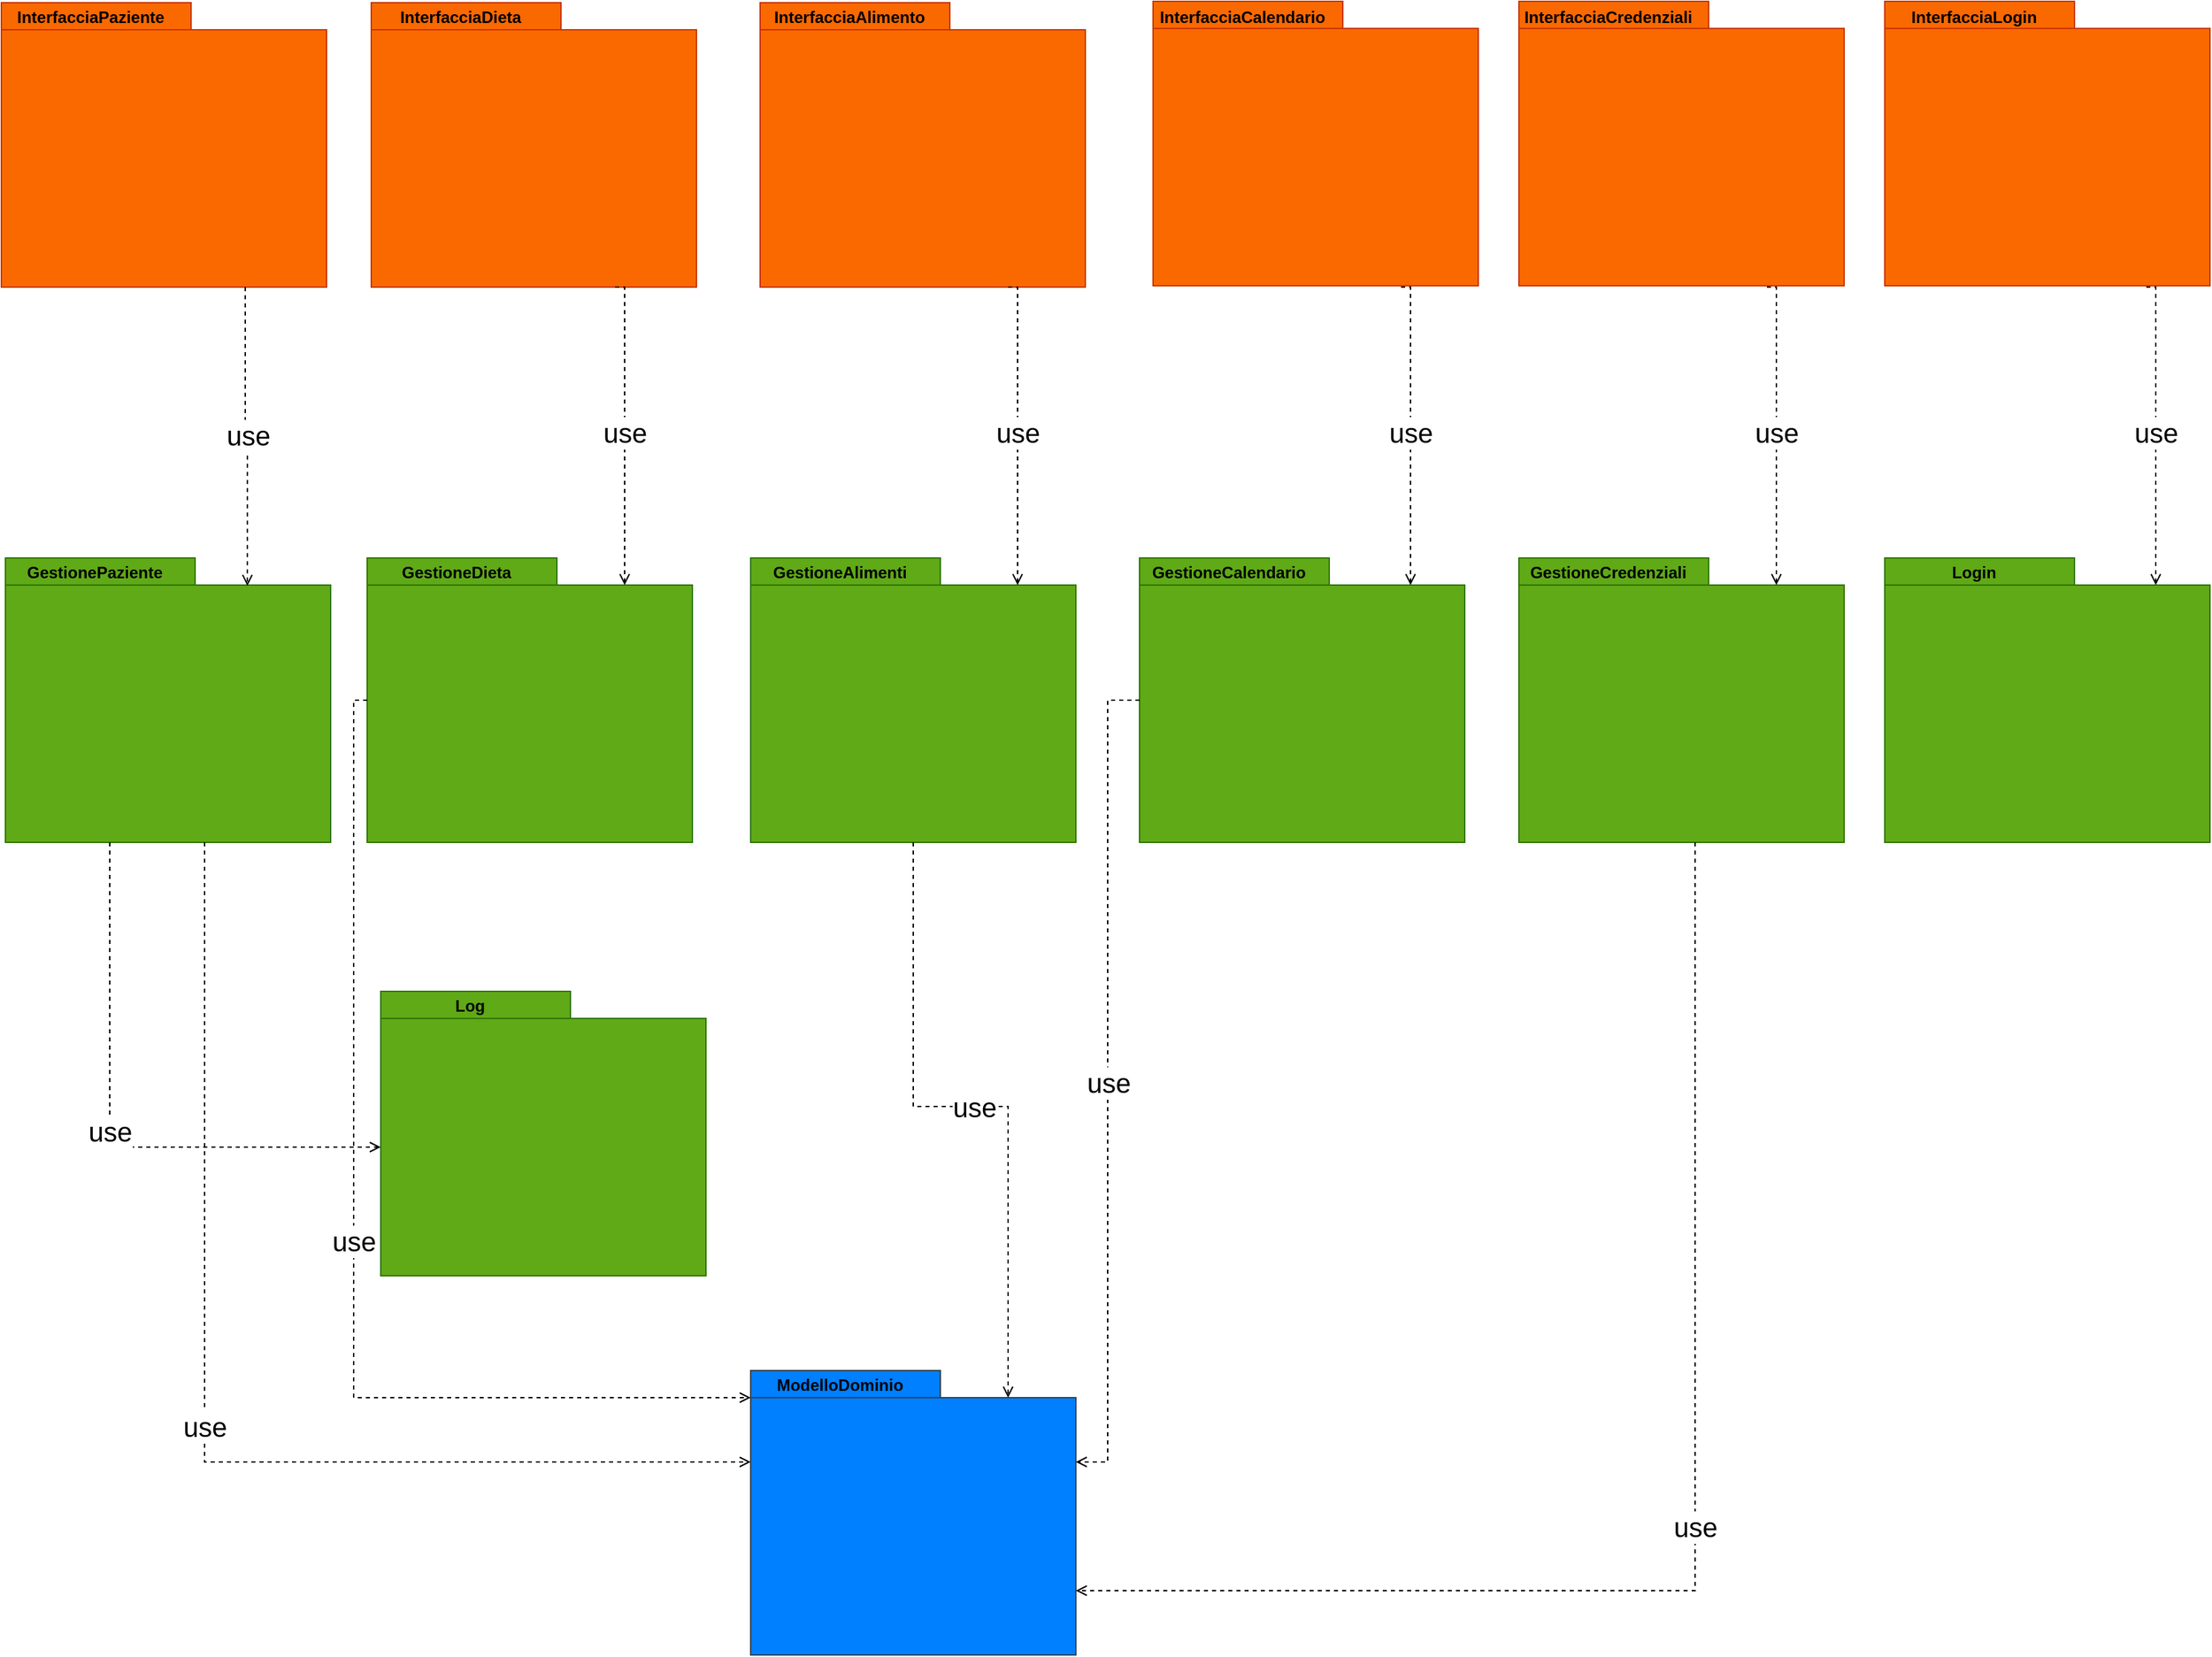 <mxfile version="17.5.0" type="device"><diagram id="gjkyfGi7Id1XutNIbKgD" name="Page-1"><mxGraphModel dx="3772" dy="1608" grid="1" gridSize="10" guides="1" tooltips="1" connect="1" arrows="1" fold="1" page="1" pageScale="1" pageWidth="1169" pageHeight="827" math="0" shadow="0"><root><mxCell id="0"/><mxCell id="1" parent="0"/><mxCell id="QS0BIEM7P7bUYeUl9gzM-3" value="" style="group;" vertex="1" connectable="0" parent="1"><mxGeometry x="623" y="1070" width="240" height="210" as="geometry"/></mxCell><mxCell id="QS0BIEM7P7bUYeUl9gzM-1" value="" style="shape=folder;fontStyle=1;spacingTop=10;tabWidth=140;tabHeight=20;tabPosition=left;html=1;fillColor=#007FFF;strokeColor=#314354;fontColor=#ffffff;" vertex="1" parent="QS0BIEM7P7bUYeUl9gzM-3"><mxGeometry width="240" height="210" as="geometry"/></mxCell><mxCell id="QS0BIEM7P7bUYeUl9gzM-2" value="ModelloDominio" style="text;align=center;fontStyle=1;verticalAlign=middle;spacingLeft=3;spacingRight=3;strokeColor=none;rotatable=0;points=[[0,0.5],[1,0.5]];portConstraint=eastwest;" vertex="1" parent="QS0BIEM7P7bUYeUl9gzM-3"><mxGeometry x="36" width="60" height="20" as="geometry"/></mxCell><mxCell id="QS0BIEM7P7bUYeUl9gzM-4" value="" style="group;" vertex="1" connectable="0" parent="1"><mxGeometry x="70" y="60" width="240" height="210" as="geometry"/></mxCell><mxCell id="QS0BIEM7P7bUYeUl9gzM-5" value="" style="shape=folder;fontStyle=1;spacingTop=10;tabWidth=140;tabHeight=20;tabPosition=left;html=1;fillColor=#fa6800;fontColor=#000000;strokeColor=#C73500;" vertex="1" parent="QS0BIEM7P7bUYeUl9gzM-4"><mxGeometry width="240" height="210" as="geometry"/></mxCell><mxCell id="QS0BIEM7P7bUYeUl9gzM-6" value="InterfacciaPaziente" style="text;align=center;fontStyle=1;verticalAlign=middle;spacingLeft=3;spacingRight=3;strokeColor=none;rotatable=0;points=[[0,0.5],[1,0.5]];portConstraint=eastwest;" vertex="1" parent="QS0BIEM7P7bUYeUl9gzM-4"><mxGeometry x="36" width="60" height="20" as="geometry"/></mxCell><mxCell id="QS0BIEM7P7bUYeUl9gzM-7" value="" style="group;" vertex="1" connectable="0" parent="1"><mxGeometry x="343" y="60" width="240" height="210" as="geometry"/></mxCell><mxCell id="QS0BIEM7P7bUYeUl9gzM-8" value="" style="shape=folder;fontStyle=1;spacingTop=10;tabWidth=140;tabHeight=20;tabPosition=left;html=1;fillColor=#fa6800;fontColor=#000000;strokeColor=#C73500;" vertex="1" parent="QS0BIEM7P7bUYeUl9gzM-7"><mxGeometry width="240" height="210" as="geometry"/></mxCell><mxCell id="QS0BIEM7P7bUYeUl9gzM-9" value="InterfacciaDieta" style="text;align=center;fontStyle=1;verticalAlign=middle;spacingLeft=3;spacingRight=3;strokeColor=none;rotatable=0;points=[[0,0.5],[1,0.5]];portConstraint=eastwest;" vertex="1" parent="QS0BIEM7P7bUYeUl9gzM-7"><mxGeometry x="36" width="60" height="20" as="geometry"/></mxCell><mxCell id="QS0BIEM7P7bUYeUl9gzM-10" value="" style="group;" vertex="1" connectable="0" parent="1"><mxGeometry x="630" y="60" width="240" height="210" as="geometry"/></mxCell><mxCell id="QS0BIEM7P7bUYeUl9gzM-11" value="" style="shape=folder;fontStyle=1;spacingTop=10;tabWidth=140;tabHeight=20;tabPosition=left;html=1;fillColor=#fa6800;fontColor=#000000;strokeColor=#C73500;" vertex="1" parent="QS0BIEM7P7bUYeUl9gzM-10"><mxGeometry width="240" height="210" as="geometry"/></mxCell><mxCell id="QS0BIEM7P7bUYeUl9gzM-12" value="InterfacciaAlimento" style="text;align=center;fontStyle=1;verticalAlign=middle;spacingLeft=3;spacingRight=3;strokeColor=none;rotatable=0;points=[[0,0.5],[1,0.5]];portConstraint=eastwest;" vertex="1" parent="QS0BIEM7P7bUYeUl9gzM-10"><mxGeometry x="36" width="60" height="20" as="geometry"/></mxCell><mxCell id="QS0BIEM7P7bUYeUl9gzM-13" value="" style="group" vertex="1" connectable="0" parent="1"><mxGeometry x="73" y="470" width="240" height="210" as="geometry"/></mxCell><mxCell id="QS0BIEM7P7bUYeUl9gzM-14" value="" style="shape=folder;fontStyle=1;spacingTop=10;tabWidth=140;tabHeight=20;tabPosition=left;html=1;fillColor=#60a917;fontColor=#ffffff;strokeColor=#2D7600;" vertex="1" parent="QS0BIEM7P7bUYeUl9gzM-13"><mxGeometry width="240" height="210" as="geometry"/></mxCell><mxCell id="QS0BIEM7P7bUYeUl9gzM-15" value="GestionePaziente" style="text;align=center;fontStyle=1;verticalAlign=middle;spacingLeft=3;spacingRight=3;strokeColor=none;rotatable=0;points=[[0,0.5],[1,0.5]];portConstraint=eastwest;" vertex="1" parent="QS0BIEM7P7bUYeUl9gzM-13"><mxGeometry x="36" width="60" height="20" as="geometry"/></mxCell><mxCell id="QS0BIEM7P7bUYeUl9gzM-16" value="" style="group" vertex="1" connectable="0" parent="1"><mxGeometry x="340" y="470" width="240" height="210" as="geometry"/></mxCell><mxCell id="QS0BIEM7P7bUYeUl9gzM-17" value="" style="shape=folder;fontStyle=1;spacingTop=10;tabWidth=140;tabHeight=20;tabPosition=left;html=1;fillColor=#60a917;fontColor=#ffffff;strokeColor=#2D7600;" vertex="1" parent="QS0BIEM7P7bUYeUl9gzM-16"><mxGeometry width="240" height="210" as="geometry"/></mxCell><mxCell id="QS0BIEM7P7bUYeUl9gzM-18" value="GestioneDieta" style="text;align=center;fontStyle=1;verticalAlign=middle;spacingLeft=3;spacingRight=3;strokeColor=none;rotatable=0;points=[[0,0.5],[1,0.5]];portConstraint=eastwest;" vertex="1" parent="QS0BIEM7P7bUYeUl9gzM-16"><mxGeometry x="36" width="60" height="20" as="geometry"/></mxCell><mxCell id="QS0BIEM7P7bUYeUl9gzM-19" value="" style="group" vertex="1" connectable="0" parent="1"><mxGeometry x="623" y="470" width="240" height="210" as="geometry"/></mxCell><mxCell id="QS0BIEM7P7bUYeUl9gzM-20" value="" style="shape=folder;fontStyle=1;spacingTop=10;tabWidth=140;tabHeight=20;tabPosition=left;html=1;fillColor=#60a917;fontColor=#ffffff;strokeColor=#2D7600;" vertex="1" parent="QS0BIEM7P7bUYeUl9gzM-19"><mxGeometry width="240" height="210" as="geometry"/></mxCell><mxCell id="QS0BIEM7P7bUYeUl9gzM-21" value="GestioneAlimenti" style="text;align=center;fontStyle=1;verticalAlign=middle;spacingLeft=3;spacingRight=3;strokeColor=none;rotatable=0;points=[[0,0.5],[1,0.5]];portConstraint=eastwest;" vertex="1" parent="QS0BIEM7P7bUYeUl9gzM-19"><mxGeometry x="36" width="60" height="20" as="geometry"/></mxCell><mxCell id="QS0BIEM7P7bUYeUl9gzM-22" value="" style="group" vertex="1" connectable="0" parent="1"><mxGeometry x="910" y="470" width="240" height="210" as="geometry"/></mxCell><mxCell id="QS0BIEM7P7bUYeUl9gzM-23" value="" style="shape=folder;fontStyle=1;spacingTop=10;tabWidth=140;tabHeight=20;tabPosition=left;html=1;fillColor=#60a917;fontColor=#ffffff;strokeColor=#2D7600;" vertex="1" parent="QS0BIEM7P7bUYeUl9gzM-22"><mxGeometry width="240" height="210" as="geometry"/></mxCell><mxCell id="QS0BIEM7P7bUYeUl9gzM-24" value="GestioneCalendario" style="text;align=center;fontStyle=1;verticalAlign=middle;spacingLeft=3;spacingRight=3;strokeColor=none;rotatable=0;points=[[0,0.5],[1,0.5]];portConstraint=eastwest;" vertex="1" parent="QS0BIEM7P7bUYeUl9gzM-22"><mxGeometry x="36" width="60" height="20" as="geometry"/></mxCell><mxCell id="QS0BIEM7P7bUYeUl9gzM-25" value="" style="shape=folder;fontStyle=1;spacingTop=10;tabWidth=140;tabHeight=20;tabPosition=left;html=1;fillColor=#fa6800;fontColor=#000000;strokeColor=#C73500;" vertex="1" parent="1"><mxGeometry x="920" y="59" width="240" height="210" as="geometry"/></mxCell><mxCell id="QS0BIEM7P7bUYeUl9gzM-26" value="InterfacciaCalendario" style="text;align=center;fontStyle=1;verticalAlign=middle;spacingLeft=3;spacingRight=3;strokeColor=none;rotatable=0;points=[[0,0.5],[1,0.5]];portConstraint=eastwest;" vertex="1" parent="1"><mxGeometry x="956" y="60" width="60" height="20" as="geometry"/></mxCell><mxCell id="QS0BIEM7P7bUYeUl9gzM-27" value="" style="shape=folder;fontStyle=1;spacingTop=10;tabWidth=140;tabHeight=20;tabPosition=left;html=1;fillColor=#fa6800;fontColor=#000000;strokeColor=#C73500;" vertex="1" parent="1"><mxGeometry x="1190" y="59" width="240" height="210" as="geometry"/></mxCell><mxCell id="QS0BIEM7P7bUYeUl9gzM-28" value="InterfacciaCredenziali" style="text;align=center;fontStyle=1;verticalAlign=middle;spacingLeft=3;spacingRight=3;strokeColor=none;rotatable=0;points=[[0,0.5],[1,0.5]];portConstraint=eastwest;" vertex="1" parent="1"><mxGeometry x="1226" y="60" width="60" height="20" as="geometry"/></mxCell><mxCell id="QS0BIEM7P7bUYeUl9gzM-29" value="" style="group" vertex="1" connectable="0" parent="1"><mxGeometry x="1190" y="470" width="240" height="210" as="geometry"/></mxCell><mxCell id="QS0BIEM7P7bUYeUl9gzM-30" value="" style="shape=folder;fontStyle=1;spacingTop=10;tabWidth=140;tabHeight=20;tabPosition=left;html=1;fillColor=#60a917;fontColor=#ffffff;strokeColor=#2D7600;" vertex="1" parent="QS0BIEM7P7bUYeUl9gzM-29"><mxGeometry width="240" height="210" as="geometry"/></mxCell><mxCell id="QS0BIEM7P7bUYeUl9gzM-31" value="GestioneCredenziali" style="text;align=center;fontStyle=1;verticalAlign=middle;spacingLeft=3;spacingRight=3;strokeColor=none;rotatable=0;points=[[0,0.5],[1,0.5]];portConstraint=eastwest;" vertex="1" parent="QS0BIEM7P7bUYeUl9gzM-29"><mxGeometry x="36" width="60" height="20" as="geometry"/></mxCell><mxCell id="QS0BIEM7P7bUYeUl9gzM-32" value="" style="group" vertex="1" connectable="0" parent="1"><mxGeometry x="350" y="790" width="240" height="210" as="geometry"/></mxCell><mxCell id="QS0BIEM7P7bUYeUl9gzM-33" value="" style="shape=folder;fontStyle=1;spacingTop=10;tabWidth=140;tabHeight=20;tabPosition=left;html=1;fillColor=#60a917;fontColor=#ffffff;strokeColor=#2D7600;" vertex="1" parent="QS0BIEM7P7bUYeUl9gzM-32"><mxGeometry width="240" height="210" as="geometry"/></mxCell><mxCell id="QS0BIEM7P7bUYeUl9gzM-34" value="Log" style="text;align=center;fontStyle=1;verticalAlign=middle;spacingLeft=3;spacingRight=3;strokeColor=none;rotatable=0;points=[[0,0.5],[1,0.5]];portConstraint=eastwest;" vertex="1" parent="QS0BIEM7P7bUYeUl9gzM-32"><mxGeometry x="36" width="60" height="20" as="geometry"/></mxCell><mxCell id="QS0BIEM7P7bUYeUl9gzM-35" value="" style="shape=folder;fontStyle=1;spacingTop=10;tabWidth=140;tabHeight=20;tabPosition=left;html=1;fillColor=#fa6800;fontColor=#000000;strokeColor=#C73500;" vertex="1" parent="1"><mxGeometry x="1460" y="59" width="240" height="210" as="geometry"/></mxCell><mxCell id="QS0BIEM7P7bUYeUl9gzM-36" value="InterfacciaLogin" style="text;align=center;fontStyle=1;verticalAlign=middle;spacingLeft=3;spacingRight=3;strokeColor=none;rotatable=0;points=[[0,0.5],[1,0.5]];portConstraint=eastwest;" vertex="1" parent="1"><mxGeometry x="1496" y="60" width="60" height="20" as="geometry"/></mxCell><mxCell id="QS0BIEM7P7bUYeUl9gzM-38" value="" style="group" vertex="1" connectable="0" parent="1"><mxGeometry x="1460" y="470" width="240" height="210" as="geometry"/></mxCell><mxCell id="QS0BIEM7P7bUYeUl9gzM-39" value="" style="shape=folder;fontStyle=1;spacingTop=10;tabWidth=140;tabHeight=20;tabPosition=left;html=1;fillColor=#60a917;fontColor=#ffffff;strokeColor=#2D7600;" vertex="1" parent="QS0BIEM7P7bUYeUl9gzM-38"><mxGeometry width="240" height="210" as="geometry"/></mxCell><mxCell id="QS0BIEM7P7bUYeUl9gzM-40" value="Login" style="text;align=center;fontStyle=1;verticalAlign=middle;spacingLeft=3;spacingRight=3;strokeColor=none;rotatable=0;points=[[0,0.5],[1,0.5]];portConstraint=eastwest;" vertex="1" parent="QS0BIEM7P7bUYeUl9gzM-38"><mxGeometry x="36" width="60" height="20" as="geometry"/></mxCell><mxCell id="QS0BIEM7P7bUYeUl9gzM-42" value="use" style="edgeStyle=orthogonalEdgeStyle;rounded=0;orthogonalLoop=1;jettySize=auto;html=1;entryX=0.744;entryY=0.098;entryDx=0;entryDy=0;entryPerimeter=0;dashed=1;endArrow=open;endFill=0;fontSize=20;" edge="1" parent="1" source="QS0BIEM7P7bUYeUl9gzM-5" target="QS0BIEM7P7bUYeUl9gzM-14"><mxGeometry relative="1" as="geometry"><Array as="points"><mxPoint x="250" y="370"/><mxPoint x="252" y="370"/></Array></mxGeometry></mxCell><mxCell id="QS0BIEM7P7bUYeUl9gzM-43" value="use" style="edgeStyle=orthogonalEdgeStyle;rounded=0;orthogonalLoop=1;jettySize=auto;html=1;entryX=0;entryY=0;entryDx=190;entryDy=20;entryPerimeter=0;dashed=1;endArrow=open;endFill=0;fontSize=20;exitX=0.75;exitY=1;exitDx=0;exitDy=0;exitPerimeter=0;" edge="1" parent="1" source="QS0BIEM7P7bUYeUl9gzM-8" target="QS0BIEM7P7bUYeUl9gzM-17"><mxGeometry relative="1" as="geometry"><mxPoint x="470" y="270" as="sourcePoint"/><mxPoint x="470" y="480" as="targetPoint"/><Array as="points"><mxPoint x="530" y="270"/></Array></mxGeometry></mxCell><mxCell id="QS0BIEM7P7bUYeUl9gzM-45" value="use" style="edgeStyle=orthogonalEdgeStyle;rounded=0;orthogonalLoop=1;jettySize=auto;html=1;entryX=0;entryY=0;entryDx=190;entryDy=20;entryPerimeter=0;dashed=1;endArrow=open;endFill=0;fontSize=20;exitX=0.75;exitY=1;exitDx=0;exitDy=0;exitPerimeter=0;" edge="1" parent="1"><mxGeometry relative="1" as="geometry"><mxPoint x="813.0" y="270" as="sourcePoint"/><mxPoint x="820" y="490" as="targetPoint"/><Array as="points"><mxPoint x="820" y="270"/></Array></mxGeometry></mxCell><mxCell id="QS0BIEM7P7bUYeUl9gzM-46" value="use" style="edgeStyle=orthogonalEdgeStyle;rounded=0;orthogonalLoop=1;jettySize=auto;html=1;entryX=0;entryY=0;entryDx=190;entryDy=20;entryPerimeter=0;dashed=1;endArrow=open;endFill=0;fontSize=20;exitX=0.75;exitY=1;exitDx=0;exitDy=0;exitPerimeter=0;" edge="1" parent="1"><mxGeometry relative="1" as="geometry"><mxPoint x="1103.0" y="270" as="sourcePoint"/><mxPoint x="1110" y="490" as="targetPoint"/><Array as="points"><mxPoint x="1110" y="270"/></Array></mxGeometry></mxCell><mxCell id="QS0BIEM7P7bUYeUl9gzM-47" value="use" style="edgeStyle=orthogonalEdgeStyle;rounded=0;orthogonalLoop=1;jettySize=auto;html=1;entryX=0;entryY=0;entryDx=190;entryDy=20;entryPerimeter=0;dashed=1;endArrow=open;endFill=0;fontSize=20;exitX=0.75;exitY=1;exitDx=0;exitDy=0;exitPerimeter=0;" edge="1" parent="1"><mxGeometry relative="1" as="geometry"><mxPoint x="1373" y="270" as="sourcePoint"/><mxPoint x="1380" y="490" as="targetPoint"/><Array as="points"><mxPoint x="1380" y="270"/></Array></mxGeometry></mxCell><mxCell id="QS0BIEM7P7bUYeUl9gzM-48" value="use" style="edgeStyle=orthogonalEdgeStyle;rounded=0;orthogonalLoop=1;jettySize=auto;html=1;entryX=0;entryY=0;entryDx=190;entryDy=20;entryPerimeter=0;dashed=1;endArrow=open;endFill=0;fontSize=20;exitX=0.75;exitY=1;exitDx=0;exitDy=0;exitPerimeter=0;" edge="1" parent="1"><mxGeometry relative="1" as="geometry"><mxPoint x="1653" y="270" as="sourcePoint"/><mxPoint x="1660" y="490" as="targetPoint"/><Array as="points"><mxPoint x="1660" y="270"/></Array></mxGeometry></mxCell><mxCell id="QS0BIEM7P7bUYeUl9gzM-49" value="use" style="edgeStyle=orthogonalEdgeStyle;rounded=0;orthogonalLoop=1;jettySize=auto;html=1;entryX=0;entryY=0;entryDx=0;entryDy=67.5;entryPerimeter=0;dashed=1;fontSize=20;endArrow=open;endFill=0;" edge="1" parent="1" source="QS0BIEM7P7bUYeUl9gzM-14" target="QS0BIEM7P7bUYeUl9gzM-1"><mxGeometry relative="1" as="geometry"><Array as="points"><mxPoint x="220" y="1138"/></Array></mxGeometry></mxCell><mxCell id="QS0BIEM7P7bUYeUl9gzM-50" value="use" style="edgeStyle=orthogonalEdgeStyle;rounded=0;orthogonalLoop=1;jettySize=auto;html=1;entryX=0;entryY=0;entryDx=0;entryDy=20;entryPerimeter=0;dashed=1;fontSize=20;endArrow=open;endFill=0;" edge="1" parent="1" source="QS0BIEM7P7bUYeUl9gzM-17" target="QS0BIEM7P7bUYeUl9gzM-1"><mxGeometry relative="1" as="geometry"><Array as="points"><mxPoint x="330" y="575"/><mxPoint x="330" y="1090"/></Array></mxGeometry></mxCell><mxCell id="QS0BIEM7P7bUYeUl9gzM-51" value="use" style="edgeStyle=orthogonalEdgeStyle;rounded=0;orthogonalLoop=1;jettySize=auto;html=1;entryX=0;entryY=0;entryDx=190;entryDy=20;entryPerimeter=0;dashed=1;fontSize=20;endArrow=open;endFill=0;" edge="1" parent="1" source="QS0BIEM7P7bUYeUl9gzM-20" target="QS0BIEM7P7bUYeUl9gzM-1"><mxGeometry relative="1" as="geometry"/></mxCell><mxCell id="QS0BIEM7P7bUYeUl9gzM-52" value="use" style="edgeStyle=orthogonalEdgeStyle;rounded=0;orthogonalLoop=1;jettySize=auto;html=1;entryX=0;entryY=0;entryDx=240.0;entryDy=67.5;entryPerimeter=0;dashed=1;fontSize=20;endArrow=open;endFill=0;" edge="1" parent="1" source="QS0BIEM7P7bUYeUl9gzM-23" target="QS0BIEM7P7bUYeUl9gzM-1"><mxGeometry relative="1" as="geometry"/></mxCell><mxCell id="QS0BIEM7P7bUYeUl9gzM-53" value="use" style="edgeStyle=orthogonalEdgeStyle;rounded=0;orthogonalLoop=1;jettySize=auto;html=1;entryX=0;entryY=0;entryDx=240.0;entryDy=162.5;entryPerimeter=0;dashed=1;fontSize=20;endArrow=open;endFill=0;" edge="1" parent="1" source="QS0BIEM7P7bUYeUl9gzM-30" target="QS0BIEM7P7bUYeUl9gzM-1"><mxGeometry relative="1" as="geometry"><Array as="points"><mxPoint x="1320" y="1233"/></Array></mxGeometry></mxCell><mxCell id="QS0BIEM7P7bUYeUl9gzM-56" value="use" style="edgeStyle=orthogonalEdgeStyle;rounded=0;orthogonalLoop=1;jettySize=auto;html=1;entryX=0;entryY=0;entryDx=0;entryDy=115;entryPerimeter=0;dashed=1;fontSize=20;endArrow=open;endFill=0;" edge="1" parent="1" source="QS0BIEM7P7bUYeUl9gzM-14" target="QS0BIEM7P7bUYeUl9gzM-33"><mxGeometry relative="1" as="geometry"><Array as="points"><mxPoint x="150" y="905"/></Array></mxGeometry></mxCell></root></mxGraphModel></diagram></mxfile>